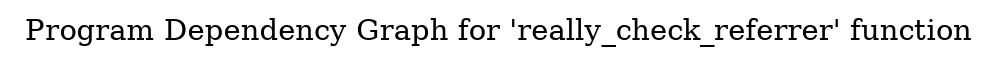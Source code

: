 digraph "Program Dependency Graph for 'really_check_referrer' function" {
	label="Program Dependency Graph for 'really_check_referrer' function";

}

